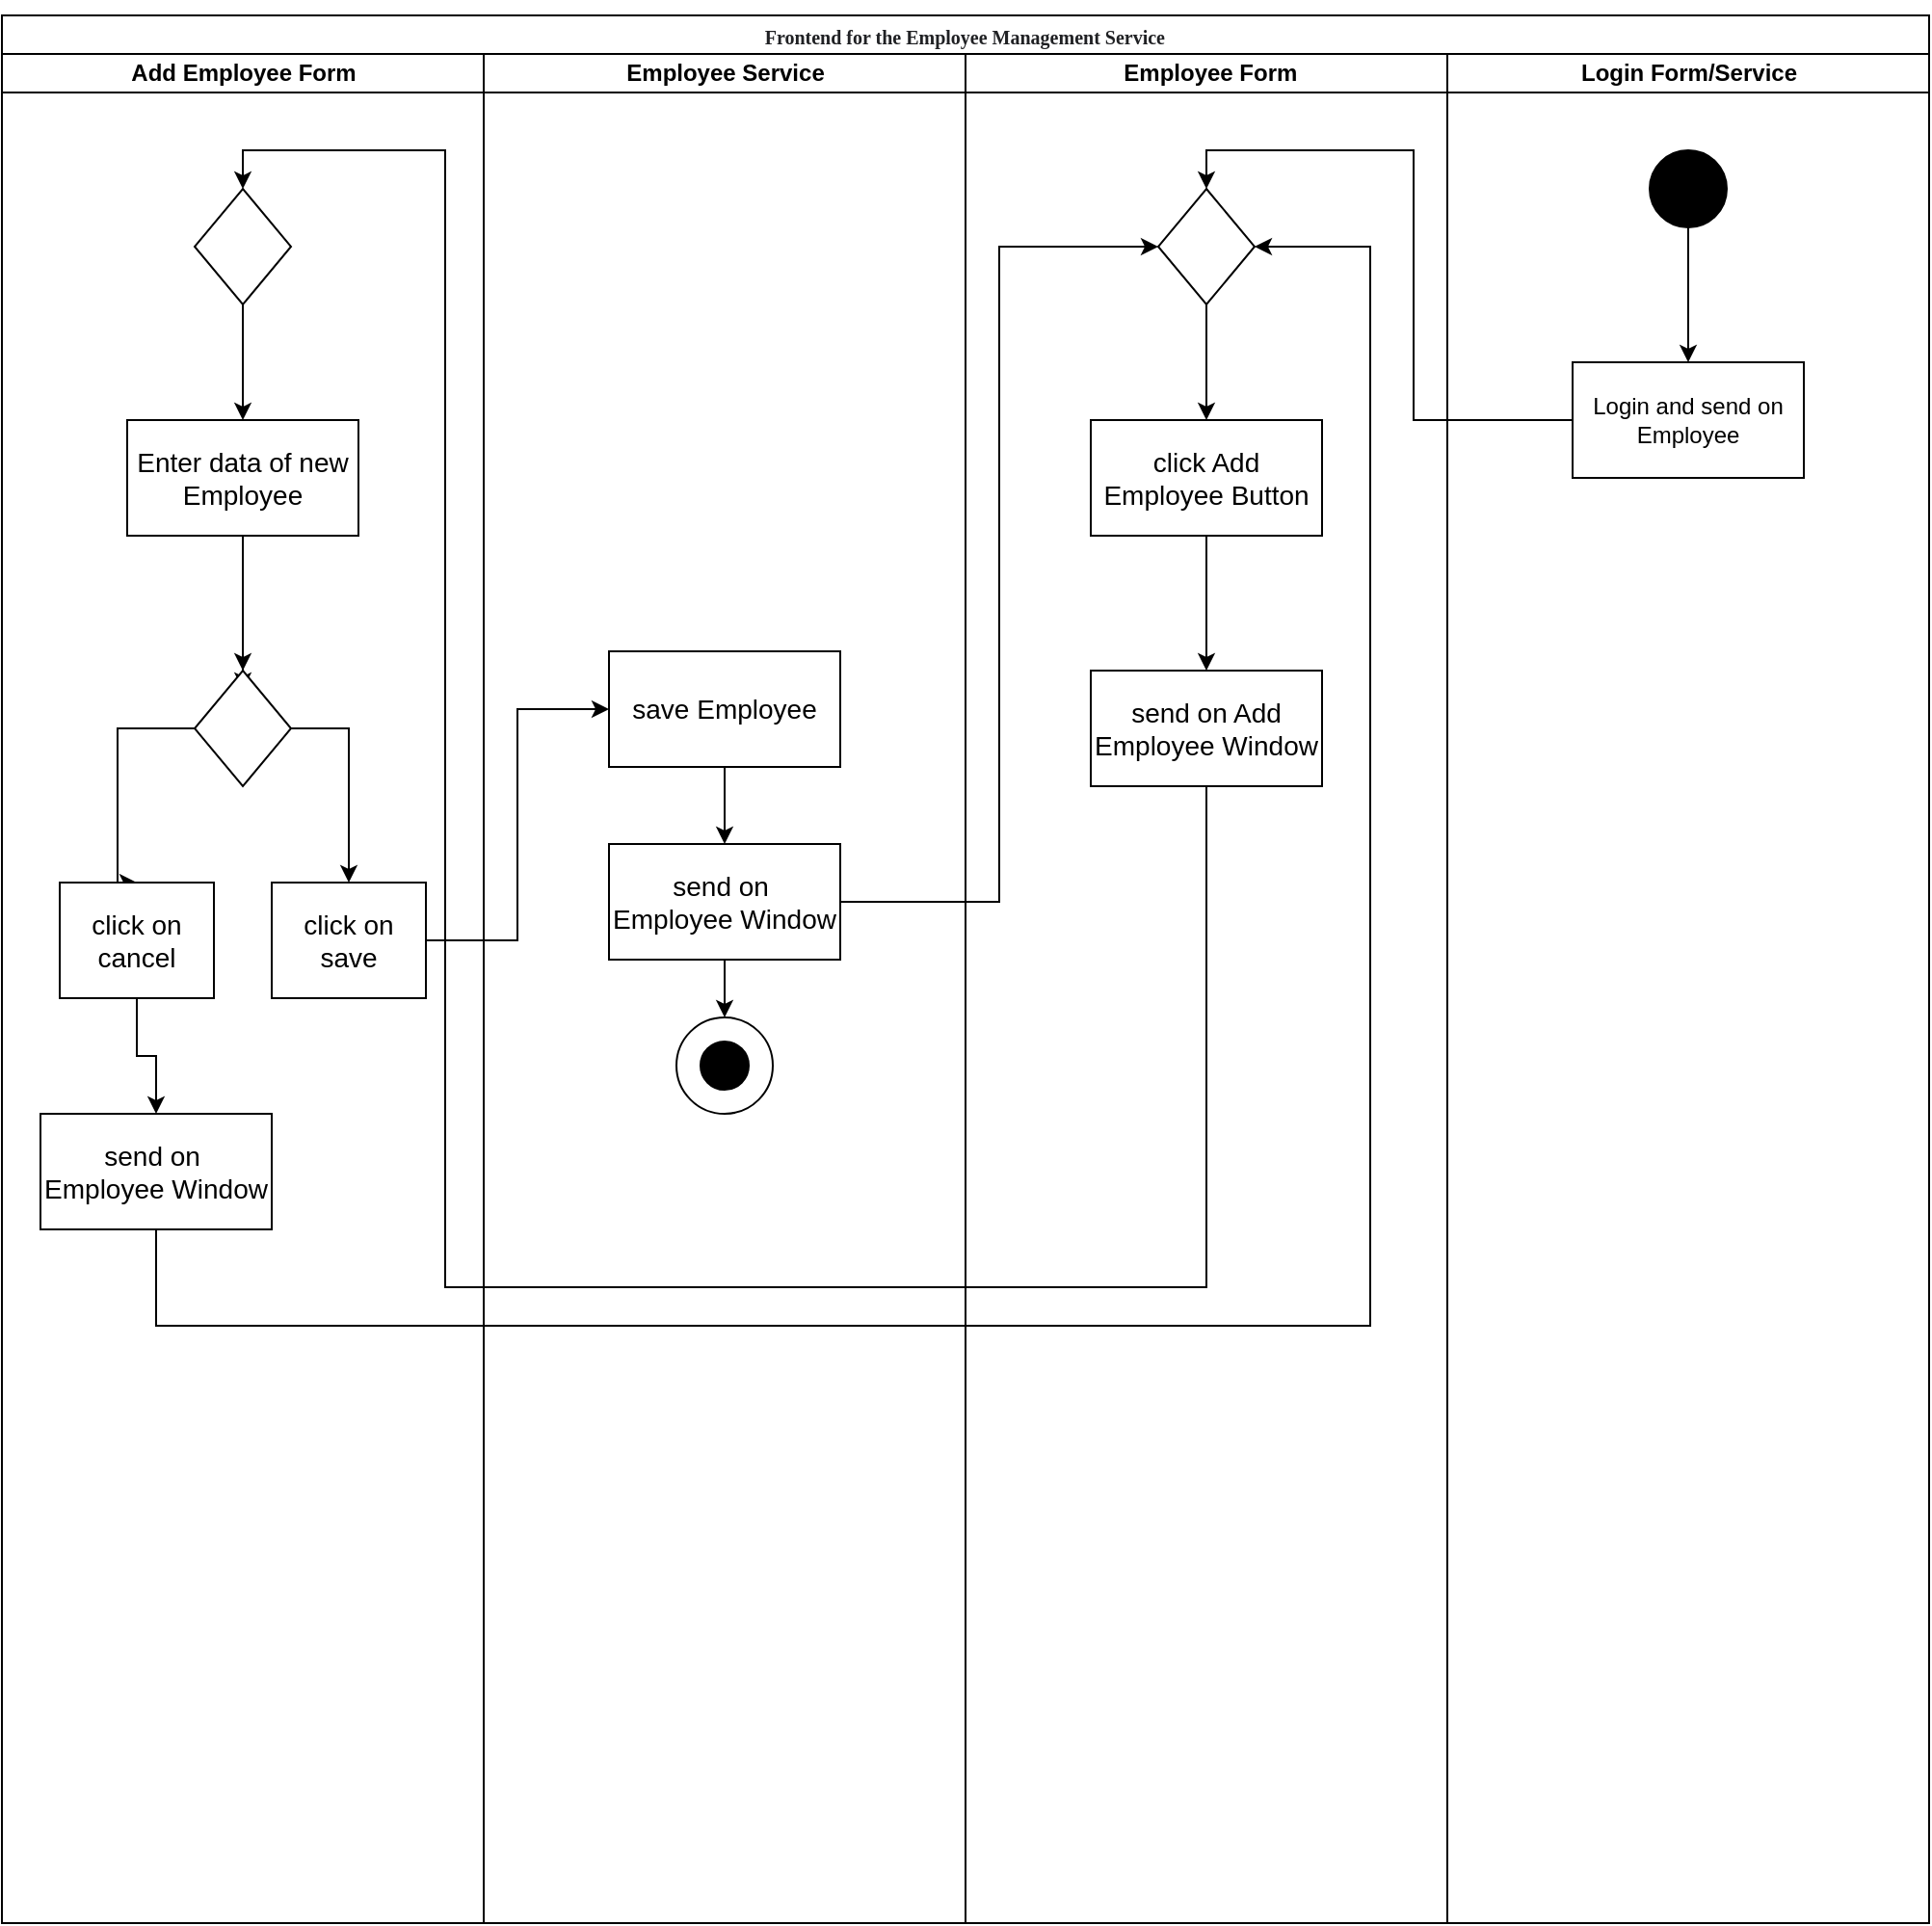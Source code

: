 <mxfile version="16.4.5" type="device"><diagram name="Page-1" id="0783ab3e-0a74-02c8-0abd-f7b4e66b4bec"><mxGraphModel dx="3437" dy="1270" grid="1" gridSize="10" guides="1" tooltips="1" connect="1" arrows="1" fold="1" page="1" pageScale="1" pageWidth="850" pageHeight="1100" background="none" math="0" shadow="0"><root><mxCell id="0"/><mxCell id="1" parent="0"/><mxCell id="1c1d494c118603dd-1" value="&lt;pre class=&quot;tw-data-text tw-text-large tw-ta&quot; id=&quot;tw-target-text&quot; dir=&quot;ltr&quot; style=&quot;line-height: 36px ; border: none ; padding: 2px 0.14em 2px 0px ; position: relative ; margin-top: -2px ; margin-bottom: -2px ; resize: none ; font-family: inherit ; overflow: hidden ; width: 270px ; overflow-wrap: break-word ; color: rgb(32 , 33 , 36)&quot;&gt;&lt;span class=&quot;Y2IQFc&quot; lang=&quot;en&quot;&gt;&lt;font style=&quot;line-height: 2.97 ; font-size: 10px&quot;&gt;Frontend for the Employee Management Service&lt;/font&gt;&lt;/span&gt;&lt;/pre&gt;" style="swimlane;html=1;childLayout=stackLayout;startSize=20;rounded=0;shadow=0;comic=0;labelBackgroundColor=none;strokeWidth=1;fontFamily=Verdana;fontSize=12;align=center;" parent="1" vertex="1"><mxGeometry x="40" y="20" width="1000" height="990" as="geometry"/></mxCell><mxCell id="1c1d494c118603dd-2" value="Add Employee Form" style="swimlane;html=1;startSize=20;" parent="1c1d494c118603dd-1" vertex="1"><mxGeometry y="20" width="250" height="970" as="geometry"/></mxCell><mxCell id="nFdKf4g9UxfLpsZxto65-9" value="" style="rhombus;whiteSpace=wrap;html=1;fontSize=10;" parent="1c1d494c118603dd-2" vertex="1"><mxGeometry x="100" y="70" width="50" height="60" as="geometry"/></mxCell><mxCell id="nFdKf4g9UxfLpsZxto65-16" value="" style="edgeStyle=orthogonalEdgeStyle;rounded=0;orthogonalLoop=1;jettySize=auto;html=1;fontSize=14;" parent="1c1d494c118603dd-2" source="nFdKf4g9UxfLpsZxto65-11" target="nFdKf4g9UxfLpsZxto65-15" edge="1"><mxGeometry relative="1" as="geometry"/></mxCell><mxCell id="nFdKf4g9UxfLpsZxto65-11" value="&lt;font style=&quot;font-size: 14px&quot;&gt;Enter data of new Employee&lt;/font&gt;" style="rounded=0;whiteSpace=wrap;html=1;fontSize=10;" parent="1c1d494c118603dd-2" vertex="1"><mxGeometry x="65" y="190" width="120" height="60" as="geometry"/></mxCell><mxCell id="nFdKf4g9UxfLpsZxto65-12" value="" style="endArrow=classic;html=1;rounded=0;fontSize=10;exitX=0.5;exitY=1;exitDx=0;exitDy=0;" parent="1c1d494c118603dd-2" source="nFdKf4g9UxfLpsZxto65-9" target="nFdKf4g9UxfLpsZxto65-11" edge="1"><mxGeometry width="50" height="50" relative="1" as="geometry"><mxPoint x="-500" y="470" as="sourcePoint"/><mxPoint x="-415" y="150" as="targetPoint"/></mxGeometry></mxCell><mxCell id="nFdKf4g9UxfLpsZxto65-10" style="edgeStyle=orthogonalEdgeStyle;rounded=0;orthogonalLoop=1;jettySize=auto;html=1;entryX=0.5;entryY=0;entryDx=0;entryDy=0;fontSize=14;" parent="1c1d494c118603dd-2" source="nFdKf4g9UxfLpsZxto65-11" edge="1"><mxGeometry relative="1" as="geometry"><mxPoint x="125" y="330" as="targetPoint"/></mxGeometry></mxCell><mxCell id="nFdKf4g9UxfLpsZxto65-19" style="edgeStyle=orthogonalEdgeStyle;rounded=0;orthogonalLoop=1;jettySize=auto;html=1;entryX=0.5;entryY=0;entryDx=0;entryDy=0;fontSize=14;" parent="1c1d494c118603dd-2" source="nFdKf4g9UxfLpsZxto65-15" target="nFdKf4g9UxfLpsZxto65-17" edge="1"><mxGeometry relative="1" as="geometry"><Array as="points"><mxPoint x="60" y="350"/></Array></mxGeometry></mxCell><mxCell id="nFdKf4g9UxfLpsZxto65-20" style="edgeStyle=orthogonalEdgeStyle;rounded=0;orthogonalLoop=1;jettySize=auto;html=1;fontSize=14;" parent="1c1d494c118603dd-2" source="nFdKf4g9UxfLpsZxto65-15" target="nFdKf4g9UxfLpsZxto65-18" edge="1"><mxGeometry relative="1" as="geometry"><Array as="points"><mxPoint x="180" y="350"/></Array></mxGeometry></mxCell><mxCell id="nFdKf4g9UxfLpsZxto65-15" value="" style="rhombus;whiteSpace=wrap;html=1;fontSize=10;" parent="1c1d494c118603dd-2" vertex="1"><mxGeometry x="100" y="320" width="50" height="60" as="geometry"/></mxCell><mxCell id="nFdKf4g9UxfLpsZxto65-22" style="edgeStyle=orthogonalEdgeStyle;rounded=0;orthogonalLoop=1;jettySize=auto;html=1;entryX=0.5;entryY=0;entryDx=0;entryDy=0;fontSize=14;" parent="1c1d494c118603dd-2" source="nFdKf4g9UxfLpsZxto65-17" target="nFdKf4g9UxfLpsZxto65-21" edge="1"><mxGeometry relative="1" as="geometry"/></mxCell><mxCell id="nFdKf4g9UxfLpsZxto65-17" value="click on cancel" style="rounded=0;whiteSpace=wrap;html=1;fontSize=14;" parent="1c1d494c118603dd-2" vertex="1"><mxGeometry x="30" y="430" width="80" height="60" as="geometry"/></mxCell><mxCell id="nFdKf4g9UxfLpsZxto65-18" value="click on save" style="rounded=0;whiteSpace=wrap;html=1;fontSize=14;" parent="1c1d494c118603dd-2" vertex="1"><mxGeometry x="140" y="430" width="80" height="60" as="geometry"/></mxCell><mxCell id="nFdKf4g9UxfLpsZxto65-21" value="send on&amp;nbsp; Employee Window" style="rounded=0;whiteSpace=wrap;html=1;fontSize=14;" parent="1c1d494c118603dd-2" vertex="1"><mxGeometry x="20" y="550" width="120" height="60" as="geometry"/></mxCell><mxCell id="1c1d494c118603dd-3" value="Employee Service" style="swimlane;html=1;startSize=20;" parent="1c1d494c118603dd-1" vertex="1"><mxGeometry x="250" y="20" width="250" height="970" as="geometry"/></mxCell><mxCell id="nFdKf4g9UxfLpsZxto65-27" style="edgeStyle=orthogonalEdgeStyle;rounded=0;orthogonalLoop=1;jettySize=auto;html=1;fontSize=14;" parent="1c1d494c118603dd-3" source="nFdKf4g9UxfLpsZxto65-25" target="nFdKf4g9UxfLpsZxto65-24" edge="1"><mxGeometry relative="1" as="geometry"/></mxCell><mxCell id="nFdKf4g9UxfLpsZxto65-25" value="save Employee" style="rounded=0;whiteSpace=wrap;html=1;fontSize=14;" parent="1c1d494c118603dd-3" vertex="1"><mxGeometry x="65" y="310" width="120" height="60" as="geometry"/></mxCell><mxCell id="f0sGQxMkt5-YRT2aDxf5-18" style="edgeStyle=orthogonalEdgeStyle;rounded=0;orthogonalLoop=1;jettySize=auto;html=1;entryX=0.5;entryY=0;entryDx=0;entryDy=0;" edge="1" parent="1c1d494c118603dd-3" source="nFdKf4g9UxfLpsZxto65-24" target="f0sGQxMkt5-YRT2aDxf5-16"><mxGeometry relative="1" as="geometry"/></mxCell><mxCell id="nFdKf4g9UxfLpsZxto65-24" value="send on&amp;nbsp; Employee Window" style="rounded=0;whiteSpace=wrap;html=1;fontSize=14;" parent="1c1d494c118603dd-3" vertex="1"><mxGeometry x="65" y="410" width="120" height="60" as="geometry"/></mxCell><mxCell id="f0sGQxMkt5-YRT2aDxf5-16" value="" style="ellipse;whiteSpace=wrap;html=1;aspect=fixed;fillColor=none;" vertex="1" parent="1c1d494c118603dd-3"><mxGeometry x="100" y="500" width="50" height="50" as="geometry"/></mxCell><mxCell id="f0sGQxMkt5-YRT2aDxf5-17" value="" style="ellipse;whiteSpace=wrap;html=1;aspect=fixed;fillColor=#000000;" vertex="1" parent="1c1d494c118603dd-3"><mxGeometry x="112.5" y="512.5" width="25" height="25" as="geometry"/></mxCell><mxCell id="1c1d494c118603dd-4" value="&amp;nbsp;Employee Form" style="swimlane;html=1;startSize=20;" parent="1c1d494c118603dd-1" vertex="1"><mxGeometry x="500" y="20" width="250" height="970" as="geometry"/></mxCell><mxCell id="1c1d494c118603dd-48" style="edgeStyle=none;rounded=0;html=1;dashed=1;labelBackgroundColor=none;startArrow=none;startFill=0;startSize=5;endArrow=oval;endFill=0;endSize=5;jettySize=auto;orthogonalLoop=1;strokeWidth=1;fontFamily=Verdana;fontSize=12" parent="1c1d494c118603dd-4" edge="1"><mxGeometry relative="1" as="geometry"><mxPoint x="122.955" y="238" as="targetPoint"/></mxGeometry></mxCell><mxCell id="1c1d494c118603dd-50" style="edgeStyle=none;rounded=0;html=1;dashed=1;labelBackgroundColor=none;startArrow=none;startFill=0;startSize=5;endArrow=oval;endFill=0;endSize=5;jettySize=auto;orthogonalLoop=1;strokeWidth=1;fontFamily=Verdana;fontSize=12" parent="1c1d494c118603dd-4" edge="1"><mxGeometry relative="1" as="geometry"><mxPoint x="139.231" y="360" as="targetPoint"/></mxGeometry></mxCell><mxCell id="nFdKf4g9UxfLpsZxto65-4" value="" style="rhombus;whiteSpace=wrap;html=1;fontSize=10;" parent="1c1d494c118603dd-4" vertex="1"><mxGeometry x="100" y="70" width="50" height="60" as="geometry"/></mxCell><mxCell id="nFdKf4g9UxfLpsZxto65-8" style="edgeStyle=orthogonalEdgeStyle;rounded=0;orthogonalLoop=1;jettySize=auto;html=1;entryX=0.5;entryY=0;entryDx=0;entryDy=0;fontSize=14;" parent="1c1d494c118603dd-4" source="nFdKf4g9UxfLpsZxto65-6" target="nFdKf4g9UxfLpsZxto65-7" edge="1"><mxGeometry relative="1" as="geometry"/></mxCell><mxCell id="nFdKf4g9UxfLpsZxto65-6" value="&lt;font style=&quot;font-size: 14px&quot;&gt;click Add Employee Button&lt;/font&gt;" style="rounded=0;whiteSpace=wrap;html=1;fontSize=10;" parent="1c1d494c118603dd-4" vertex="1"><mxGeometry x="65" y="190" width="120" height="60" as="geometry"/></mxCell><mxCell id="nFdKf4g9UxfLpsZxto65-5" value="" style="endArrow=classic;html=1;rounded=0;fontSize=10;exitX=0.5;exitY=1;exitDx=0;exitDy=0;" parent="1c1d494c118603dd-4" source="nFdKf4g9UxfLpsZxto65-4" target="nFdKf4g9UxfLpsZxto65-6" edge="1"><mxGeometry width="50" height="50" relative="1" as="geometry"><mxPoint x="40" y="510" as="sourcePoint"/><mxPoint x="125" y="190" as="targetPoint"/></mxGeometry></mxCell><mxCell id="nFdKf4g9UxfLpsZxto65-7" value="send on Add Employee Window" style="rounded=0;whiteSpace=wrap;html=1;fontSize=14;" parent="1c1d494c118603dd-4" vertex="1"><mxGeometry x="65" y="320" width="120" height="60" as="geometry"/></mxCell><mxCell id="nFdKf4g9UxfLpsZxto65-14" style="edgeStyle=orthogonalEdgeStyle;rounded=0;orthogonalLoop=1;jettySize=auto;html=1;entryX=0.5;entryY=0;entryDx=0;entryDy=0;fontSize=14;" parent="1c1d494c118603dd-1" source="nFdKf4g9UxfLpsZxto65-7" target="nFdKf4g9UxfLpsZxto65-9" edge="1"><mxGeometry relative="1" as="geometry"><Array as="points"><mxPoint x="625" y="660"/><mxPoint x="230" y="660"/><mxPoint x="230" y="70"/><mxPoint x="125" y="70"/></Array></mxGeometry></mxCell><mxCell id="nFdKf4g9UxfLpsZxto65-23" style="edgeStyle=orthogonalEdgeStyle;rounded=0;orthogonalLoop=1;jettySize=auto;html=1;entryX=1;entryY=0.5;entryDx=0;entryDy=0;fontSize=14;" parent="1c1d494c118603dd-1" source="nFdKf4g9UxfLpsZxto65-21" target="nFdKf4g9UxfLpsZxto65-4" edge="1"><mxGeometry relative="1" as="geometry"><Array as="points"><mxPoint x="80" y="680"/><mxPoint x="710" y="680"/><mxPoint x="710" y="120"/></Array></mxGeometry></mxCell><mxCell id="nFdKf4g9UxfLpsZxto65-26" style="edgeStyle=orthogonalEdgeStyle;rounded=0;orthogonalLoop=1;jettySize=auto;html=1;entryX=0;entryY=0.5;entryDx=0;entryDy=0;fontSize=14;" parent="1c1d494c118603dd-1" source="nFdKf4g9UxfLpsZxto65-18" target="nFdKf4g9UxfLpsZxto65-25" edge="1"><mxGeometry relative="1" as="geometry"/></mxCell><mxCell id="nFdKf4g9UxfLpsZxto65-28" style="edgeStyle=orthogonalEdgeStyle;rounded=0;orthogonalLoop=1;jettySize=auto;html=1;entryX=0;entryY=0.5;entryDx=0;entryDy=0;fontSize=14;" parent="1c1d494c118603dd-1" source="nFdKf4g9UxfLpsZxto65-24" target="nFdKf4g9UxfLpsZxto65-4" edge="1"><mxGeometry relative="1" as="geometry"/></mxCell><mxCell id="f0sGQxMkt5-YRT2aDxf5-1" value="Login Form/Service" style="swimlane;html=1;startSize=20;" vertex="1" parent="1c1d494c118603dd-1"><mxGeometry x="750" y="20" width="250" height="970" as="geometry"/></mxCell><mxCell id="f0sGQxMkt5-YRT2aDxf5-2" style="edgeStyle=none;rounded=0;html=1;dashed=1;labelBackgroundColor=none;startArrow=none;startFill=0;startSize=5;endArrow=oval;endFill=0;endSize=5;jettySize=auto;orthogonalLoop=1;strokeWidth=1;fontFamily=Verdana;fontSize=12" edge="1" parent="f0sGQxMkt5-YRT2aDxf5-1"><mxGeometry relative="1" as="geometry"><mxPoint x="122.955" y="238" as="targetPoint"/></mxGeometry></mxCell><mxCell id="f0sGQxMkt5-YRT2aDxf5-3" style="edgeStyle=none;rounded=0;html=1;dashed=1;labelBackgroundColor=none;startArrow=none;startFill=0;startSize=5;endArrow=oval;endFill=0;endSize=5;jettySize=auto;orthogonalLoop=1;strokeWidth=1;fontFamily=Verdana;fontSize=12" edge="1" parent="f0sGQxMkt5-YRT2aDxf5-1"><mxGeometry relative="1" as="geometry"><mxPoint x="139.231" y="360" as="targetPoint"/></mxGeometry></mxCell><mxCell id="f0sGQxMkt5-YRT2aDxf5-9" value="" style="ellipse;whiteSpace=wrap;html=1;aspect=fixed;fillColor=#000000;" vertex="1" parent="f0sGQxMkt5-YRT2aDxf5-1"><mxGeometry x="105" y="50" width="40" height="40" as="geometry"/></mxCell><mxCell id="f0sGQxMkt5-YRT2aDxf5-15" style="edgeStyle=orthogonalEdgeStyle;rounded=0;orthogonalLoop=1;jettySize=auto;html=1;entryX=0.5;entryY=0;entryDx=0;entryDy=0;" edge="1" parent="1" source="f0sGQxMkt5-YRT2aDxf5-13" target="nFdKf4g9UxfLpsZxto65-4"><mxGeometry relative="1" as="geometry"/></mxCell><mxCell id="f0sGQxMkt5-YRT2aDxf5-13" value="Login and send on Employee" style="whiteSpace=wrap;html=1;fillColor=none;" vertex="1" parent="1"><mxGeometry x="855" y="200" width="120" height="60" as="geometry"/></mxCell><mxCell id="f0sGQxMkt5-YRT2aDxf5-14" value="" style="edgeStyle=orthogonalEdgeStyle;rounded=0;orthogonalLoop=1;jettySize=auto;html=1;" edge="1" parent="1" source="f0sGQxMkt5-YRT2aDxf5-9" target="f0sGQxMkt5-YRT2aDxf5-13"><mxGeometry relative="1" as="geometry"/></mxCell></root></mxGraphModel></diagram></mxfile>